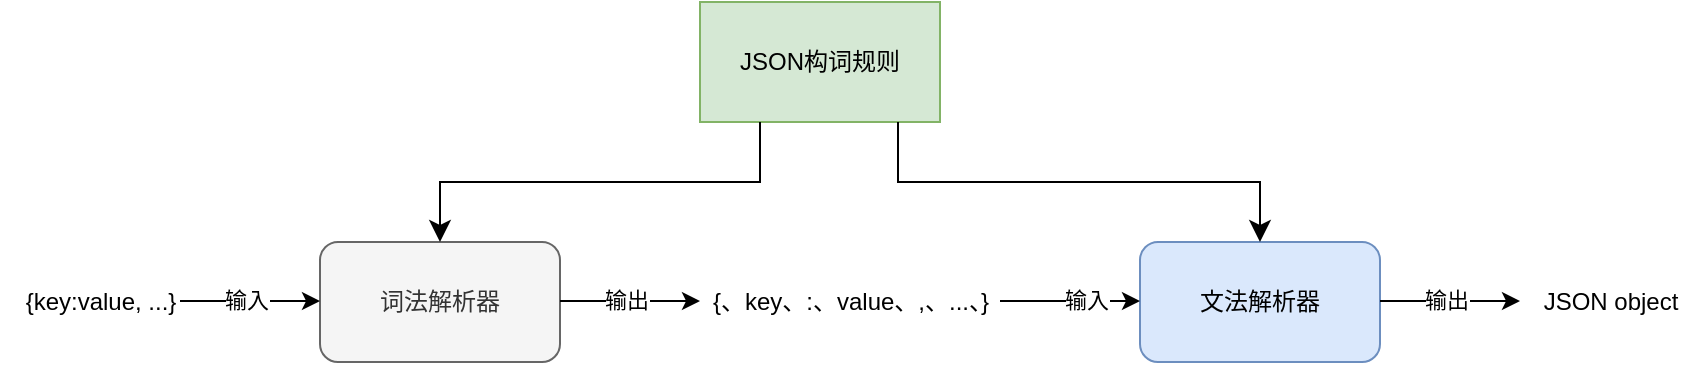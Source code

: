 <mxfile version="24.8.3">
  <diagram name="第 1 页" id="jupRtI_GfIQDI0iyVqQO">
    <mxGraphModel dx="1835" dy="668" grid="1" gridSize="10" guides="1" tooltips="1" connect="1" arrows="1" fold="1" page="1" pageScale="1" pageWidth="827" pageHeight="1169" math="0" shadow="0">
      <root>
        <mxCell id="0" />
        <mxCell id="1" parent="0" />
        <mxCell id="EU25nFYxSKgkvtN6v7ZC-1" value="词法解析器" style="rounded=1;whiteSpace=wrap;html=1;fillColor=#f5f5f5;fontColor=#333333;strokeColor=#666666;" parent="1" vertex="1">
          <mxGeometry x="150" y="350" width="120" height="60" as="geometry" />
        </mxCell>
        <mxCell id="EU25nFYxSKgkvtN6v7ZC-7" value="" style="endArrow=classic;html=1;rounded=0;exitX=1;exitY=0.5;exitDx=0;exitDy=0;" parent="1" edge="1">
          <mxGeometry width="50" height="50" relative="1" as="geometry">
            <mxPoint x="80" y="379.5" as="sourcePoint" />
            <mxPoint x="150" y="379.5" as="targetPoint" />
          </mxGeometry>
        </mxCell>
        <mxCell id="EU25nFYxSKgkvtN6v7ZC-9" value="输入" style="edgeLabel;html=1;align=center;verticalAlign=middle;resizable=0;points=[];" parent="EU25nFYxSKgkvtN6v7ZC-7" vertex="1" connectable="0">
          <mxGeometry x="-0.057" y="2" relative="1" as="geometry">
            <mxPoint y="1" as="offset" />
          </mxGeometry>
        </mxCell>
        <mxCell id="EU25nFYxSKgkvtN6v7ZC-12" value="" style="endArrow=classic;html=1;rounded=0;exitX=1;exitY=0.5;exitDx=0;exitDy=0;" parent="1" edge="1">
          <mxGeometry width="50" height="50" relative="1" as="geometry">
            <mxPoint x="270" y="379.5" as="sourcePoint" />
            <mxPoint x="340" y="379.5" as="targetPoint" />
          </mxGeometry>
        </mxCell>
        <mxCell id="EU25nFYxSKgkvtN6v7ZC-13" value="输出" style="edgeLabel;html=1;align=center;verticalAlign=middle;resizable=0;points=[];" parent="EU25nFYxSKgkvtN6v7ZC-12" vertex="1" connectable="0">
          <mxGeometry x="-0.057" y="2" relative="1" as="geometry">
            <mxPoint y="1" as="offset" />
          </mxGeometry>
        </mxCell>
        <mxCell id="EU25nFYxSKgkvtN6v7ZC-17" value="文法解析器" style="rounded=1;whiteSpace=wrap;html=1;fillColor=#dae8fc;strokeColor=#6c8ebf;" parent="1" vertex="1">
          <mxGeometry x="560" y="350" width="120" height="60" as="geometry" />
        </mxCell>
        <mxCell id="EU25nFYxSKgkvtN6v7ZC-18" value="" style="endArrow=classic;html=1;rounded=0;exitX=1;exitY=0.5;exitDx=0;exitDy=0;" parent="1" edge="1">
          <mxGeometry width="50" height="50" relative="1" as="geometry">
            <mxPoint x="490" y="379.5" as="sourcePoint" />
            <mxPoint x="560" y="379.5" as="targetPoint" />
          </mxGeometry>
        </mxCell>
        <mxCell id="EU25nFYxSKgkvtN6v7ZC-19" value="输入" style="edgeLabel;html=1;align=center;verticalAlign=middle;resizable=0;points=[];" parent="EU25nFYxSKgkvtN6v7ZC-18" vertex="1" connectable="0">
          <mxGeometry x="-0.057" y="2" relative="1" as="geometry">
            <mxPoint x="10" y="1" as="offset" />
          </mxGeometry>
        </mxCell>
        <mxCell id="EU25nFYxSKgkvtN6v7ZC-20" value="" style="endArrow=classic;html=1;rounded=0;exitX=1;exitY=0.5;exitDx=0;exitDy=0;" parent="1" edge="1">
          <mxGeometry width="50" height="50" relative="1" as="geometry">
            <mxPoint x="680" y="379.5" as="sourcePoint" />
            <mxPoint x="750" y="379.5" as="targetPoint" />
          </mxGeometry>
        </mxCell>
        <mxCell id="EU25nFYxSKgkvtN6v7ZC-21" value="输出" style="edgeLabel;html=1;align=center;verticalAlign=middle;resizable=0;points=[];" parent="EU25nFYxSKgkvtN6v7ZC-20" vertex="1" connectable="0">
          <mxGeometry x="-0.057" y="2" relative="1" as="geometry">
            <mxPoint y="1" as="offset" />
          </mxGeometry>
        </mxCell>
        <mxCell id="EU25nFYxSKgkvtN6v7ZC-22" value="{key:value, ...}" style="text;html=1;align=center;verticalAlign=middle;resizable=0;points=[];autosize=1;strokeColor=none;fillColor=none;" parent="1" vertex="1">
          <mxGeometry x="-10" y="365" width="100" height="30" as="geometry" />
        </mxCell>
        <mxCell id="EU25nFYxSKgkvtN6v7ZC-23" value="{、key、:、value、,、...、}" style="text;html=1;align=center;verticalAlign=middle;resizable=0;points=[];autosize=1;strokeColor=none;fillColor=none;" parent="1" vertex="1">
          <mxGeometry x="330" y="365" width="170" height="30" as="geometry" />
        </mxCell>
        <mxCell id="EU25nFYxSKgkvtN6v7ZC-24" value="JSON构词规则" style="rounded=0;whiteSpace=wrap;html=1;fillColor=#d5e8d4;strokeColor=#82b366;" parent="1" vertex="1">
          <mxGeometry x="340" y="230" width="120" height="60" as="geometry" />
        </mxCell>
        <mxCell id="EU25nFYxSKgkvtN6v7ZC-29" value="" style="edgeStyle=elbowEdgeStyle;elbow=vertical;endArrow=classic;html=1;curved=0;rounded=0;endSize=8;startSize=8;entryX=0.5;entryY=0;entryDx=0;entryDy=0;exitX=0.25;exitY=1;exitDx=0;exitDy=0;" parent="1" source="EU25nFYxSKgkvtN6v7ZC-24" target="EU25nFYxSKgkvtN6v7ZC-1" edge="1">
          <mxGeometry width="50" height="50" relative="1" as="geometry">
            <mxPoint x="374" y="293" as="sourcePoint" />
            <mxPoint x="210" y="350" as="targetPoint" />
          </mxGeometry>
        </mxCell>
        <mxCell id="EU25nFYxSKgkvtN6v7ZC-30" value="" style="edgeStyle=elbowEdgeStyle;elbow=vertical;endArrow=classic;html=1;curved=0;rounded=0;endSize=8;startSize=8;entryX=0.5;entryY=0;entryDx=0;entryDy=0;exitX=0.825;exitY=1;exitDx=0;exitDy=0;exitPerimeter=0;" parent="1" source="EU25nFYxSKgkvtN6v7ZC-24" target="EU25nFYxSKgkvtN6v7ZC-17" edge="1">
          <mxGeometry width="50" height="50" relative="1" as="geometry">
            <mxPoint x="440" y="290" as="sourcePoint" />
            <mxPoint x="604" y="347" as="targetPoint" />
          </mxGeometry>
        </mxCell>
        <mxCell id="EU25nFYxSKgkvtN6v7ZC-31" value="JSON object" style="text;html=1;align=center;verticalAlign=middle;resizable=0;points=[];autosize=1;strokeColor=none;fillColor=none;" parent="1" vertex="1">
          <mxGeometry x="750" y="365" width="90" height="30" as="geometry" />
        </mxCell>
      </root>
    </mxGraphModel>
  </diagram>
</mxfile>
